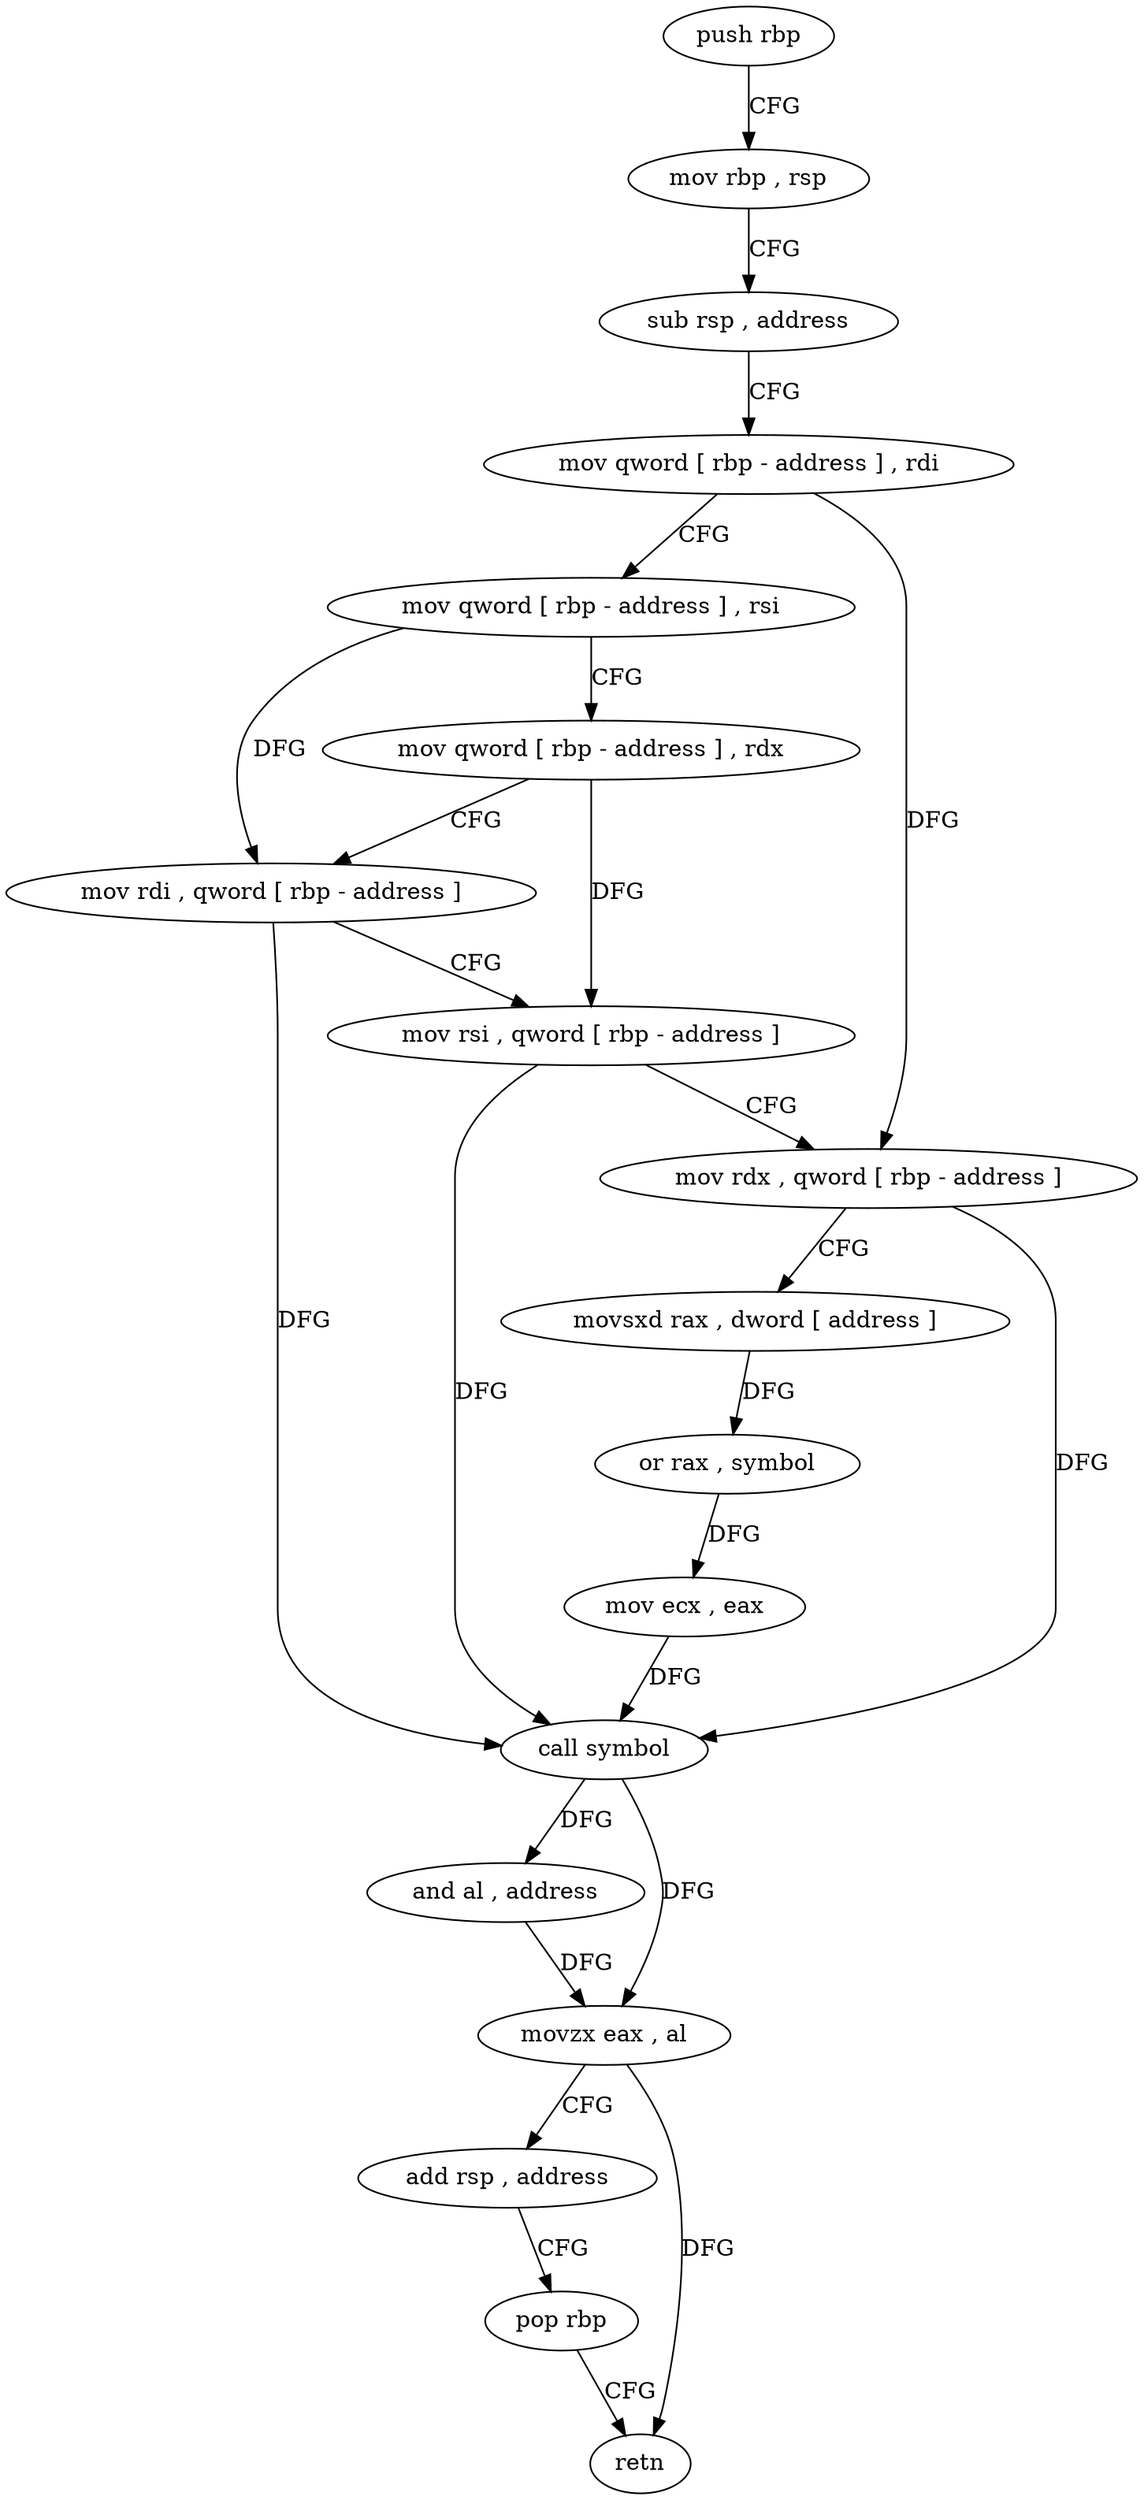 digraph "func" {
"4273616" [label = "push rbp" ]
"4273617" [label = "mov rbp , rsp" ]
"4273620" [label = "sub rsp , address" ]
"4273624" [label = "mov qword [ rbp - address ] , rdi" ]
"4273628" [label = "mov qword [ rbp - address ] , rsi" ]
"4273632" [label = "mov qword [ rbp - address ] , rdx" ]
"4273636" [label = "mov rdi , qword [ rbp - address ]" ]
"4273640" [label = "mov rsi , qword [ rbp - address ]" ]
"4273644" [label = "mov rdx , qword [ rbp - address ]" ]
"4273648" [label = "movsxd rax , dword [ address ]" ]
"4273656" [label = "or rax , symbol" ]
"4273662" [label = "mov ecx , eax" ]
"4273664" [label = "call symbol" ]
"4273669" [label = "and al , address" ]
"4273671" [label = "movzx eax , al" ]
"4273674" [label = "add rsp , address" ]
"4273678" [label = "pop rbp" ]
"4273679" [label = "retn" ]
"4273616" -> "4273617" [ label = "CFG" ]
"4273617" -> "4273620" [ label = "CFG" ]
"4273620" -> "4273624" [ label = "CFG" ]
"4273624" -> "4273628" [ label = "CFG" ]
"4273624" -> "4273644" [ label = "DFG" ]
"4273628" -> "4273632" [ label = "CFG" ]
"4273628" -> "4273636" [ label = "DFG" ]
"4273632" -> "4273636" [ label = "CFG" ]
"4273632" -> "4273640" [ label = "DFG" ]
"4273636" -> "4273640" [ label = "CFG" ]
"4273636" -> "4273664" [ label = "DFG" ]
"4273640" -> "4273644" [ label = "CFG" ]
"4273640" -> "4273664" [ label = "DFG" ]
"4273644" -> "4273648" [ label = "CFG" ]
"4273644" -> "4273664" [ label = "DFG" ]
"4273648" -> "4273656" [ label = "DFG" ]
"4273656" -> "4273662" [ label = "DFG" ]
"4273662" -> "4273664" [ label = "DFG" ]
"4273664" -> "4273669" [ label = "DFG" ]
"4273664" -> "4273671" [ label = "DFG" ]
"4273669" -> "4273671" [ label = "DFG" ]
"4273671" -> "4273674" [ label = "CFG" ]
"4273671" -> "4273679" [ label = "DFG" ]
"4273674" -> "4273678" [ label = "CFG" ]
"4273678" -> "4273679" [ label = "CFG" ]
}
